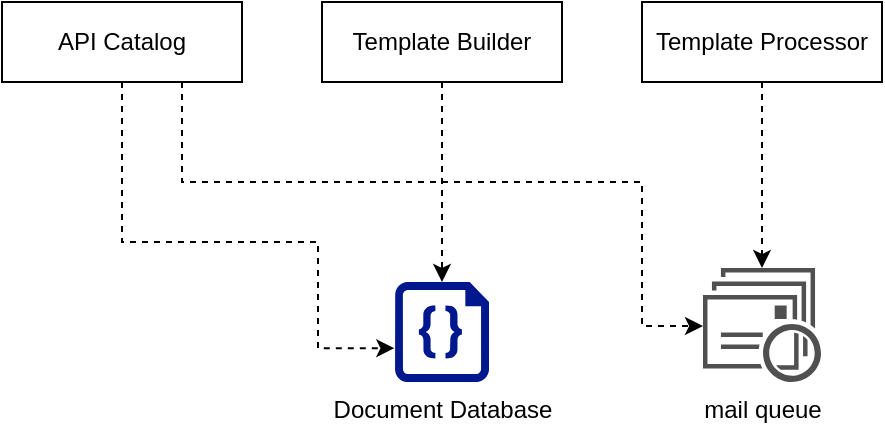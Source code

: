 <mxfile version="13.10.9" type="github">
  <diagram id="4VFNVK2kk8L2F4eWL0IC" name="Page-1">
    <mxGraphModel dx="2101" dy="706" grid="1" gridSize="10" guides="1" tooltips="1" connect="1" arrows="1" fold="1" page="1" pageScale="1" pageWidth="850" pageHeight="1100" math="0" shadow="0">
      <root>
        <mxCell id="0" />
        <mxCell id="1" parent="0" />
        <mxCell id="uZ9DFQqxu6OnSk_cgdgz-18" style="edgeStyle=orthogonalEdgeStyle;rounded=0;orthogonalLoop=1;jettySize=auto;html=1;entryX=0.5;entryY=0;entryDx=0;entryDy=0;entryPerimeter=0;dashed=1;" edge="1" parent="1" source="uZ9DFQqxu6OnSk_cgdgz-1" target="uZ9DFQqxu6OnSk_cgdgz-17">
          <mxGeometry relative="1" as="geometry" />
        </mxCell>
        <mxCell id="uZ9DFQqxu6OnSk_cgdgz-1" value="Template Builder" style="rounded=0;whiteSpace=wrap;html=1;" vertex="1" parent="1">
          <mxGeometry x="80" y="120" width="120" height="40" as="geometry" />
        </mxCell>
        <mxCell id="uZ9DFQqxu6OnSk_cgdgz-3" value="mail queue" style="pointerEvents=1;shadow=0;dashed=0;html=1;strokeColor=none;fillColor=#505050;labelPosition=center;verticalLabelPosition=bottom;verticalAlign=top;outlineConnect=0;align=center;shape=mxgraph.office.communications.queue_viewer;" vertex="1" parent="1">
          <mxGeometry x="270.5" y="253" width="59" height="57" as="geometry" />
        </mxCell>
        <mxCell id="uZ9DFQqxu6OnSk_cgdgz-14" style="edgeStyle=orthogonalEdgeStyle;rounded=0;orthogonalLoop=1;jettySize=auto;html=1;dashed=1;" edge="1" parent="1" source="uZ9DFQqxu6OnSk_cgdgz-12" target="uZ9DFQqxu6OnSk_cgdgz-3">
          <mxGeometry relative="1" as="geometry" />
        </mxCell>
        <mxCell id="uZ9DFQqxu6OnSk_cgdgz-12" value="Template Processor" style="rounded=0;whiteSpace=wrap;html=1;" vertex="1" parent="1">
          <mxGeometry x="240" y="120" width="120" height="40" as="geometry" />
        </mxCell>
        <mxCell id="uZ9DFQqxu6OnSk_cgdgz-17" value="Document Database" style="aspect=fixed;pointerEvents=1;shadow=0;dashed=0;html=1;strokeColor=none;labelPosition=center;verticalLabelPosition=bottom;verticalAlign=top;align=center;fillColor=#00188D;shape=mxgraph.azure.code_file" vertex="1" parent="1">
          <mxGeometry x="116.5" y="260" width="47" height="50" as="geometry" />
        </mxCell>
        <mxCell id="uZ9DFQqxu6OnSk_cgdgz-21" style="edgeStyle=orthogonalEdgeStyle;rounded=0;orthogonalLoop=1;jettySize=auto;html=1;entryX=-0.007;entryY=0.662;entryDx=0;entryDy=0;entryPerimeter=0;dashed=1;" edge="1" parent="1" source="uZ9DFQqxu6OnSk_cgdgz-19" target="uZ9DFQqxu6OnSk_cgdgz-17">
          <mxGeometry relative="1" as="geometry">
            <Array as="points">
              <mxPoint x="-20" y="240" />
              <mxPoint x="78" y="240" />
              <mxPoint x="78" y="293" />
            </Array>
          </mxGeometry>
        </mxCell>
        <mxCell id="uZ9DFQqxu6OnSk_cgdgz-25" style="edgeStyle=orthogonalEdgeStyle;rounded=0;orthogonalLoop=1;jettySize=auto;html=1;dashed=1;" edge="1" parent="1" source="uZ9DFQqxu6OnSk_cgdgz-19" target="uZ9DFQqxu6OnSk_cgdgz-3">
          <mxGeometry relative="1" as="geometry">
            <Array as="points">
              <mxPoint x="10" y="210" />
              <mxPoint x="240" y="210" />
              <mxPoint x="240" y="282" />
            </Array>
          </mxGeometry>
        </mxCell>
        <mxCell id="uZ9DFQqxu6OnSk_cgdgz-19" value="API Catalog" style="rounded=0;whiteSpace=wrap;html=1;" vertex="1" parent="1">
          <mxGeometry x="-80" y="120" width="120" height="40" as="geometry" />
        </mxCell>
      </root>
    </mxGraphModel>
  </diagram>
</mxfile>
